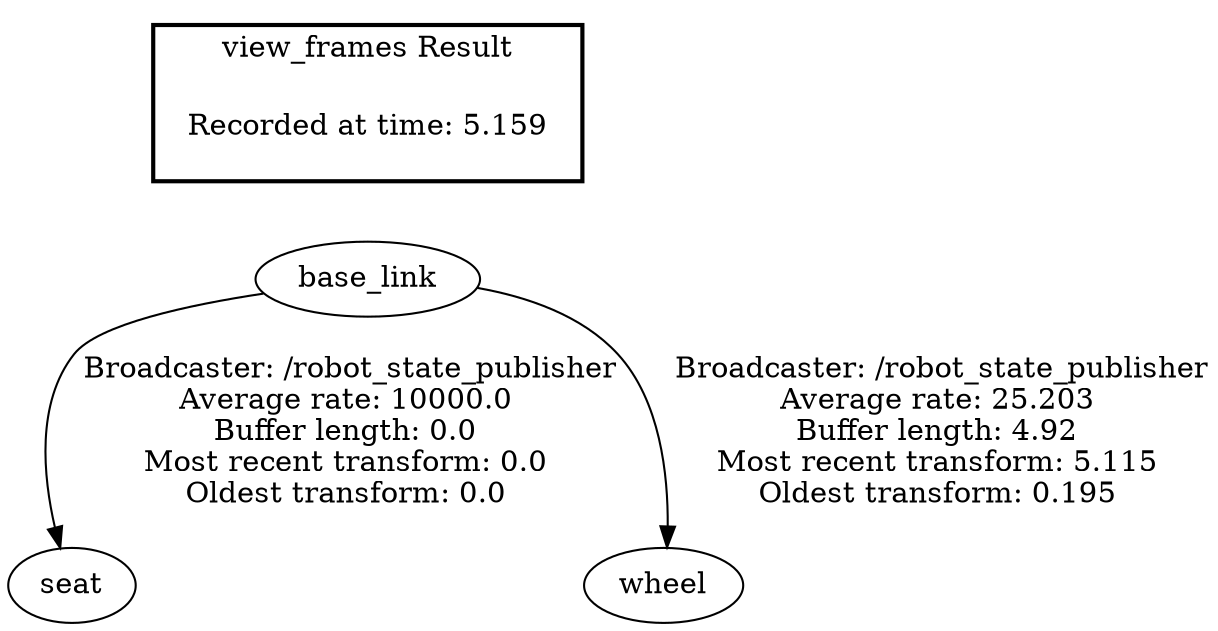 digraph G {
"base_link" -> "seat"[label=" Broadcaster: /robot_state_publisher\nAverage rate: 10000.0\nBuffer length: 0.0\nMost recent transform: 0.0\nOldest transform: 0.0\n"];
"base_link" -> "wheel"[label=" Broadcaster: /robot_state_publisher\nAverage rate: 25.203\nBuffer length: 4.92\nMost recent transform: 5.115\nOldest transform: 0.195\n"];
edge [style=invis];
 subgraph cluster_legend { style=bold; color=black; label ="view_frames Result";
"Recorded at time: 5.159"[ shape=plaintext ] ;
}->"base_link";
}